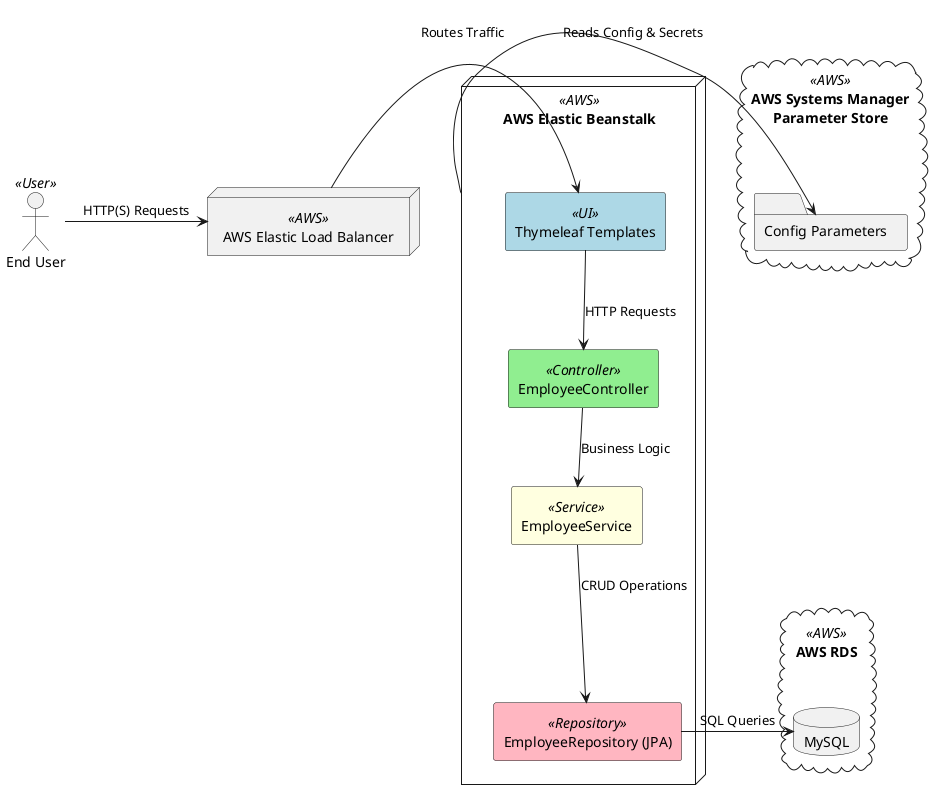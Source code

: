 @startuml
skinparam componentStyle rectangle
skinparam rectangle {
  BackgroundColor<<UI>> LightBlue
  BackgroundColor<<Controller>> LightGreen
  BackgroundColor<<Service>> LightYellow
  BackgroundColor<<Repository>> LightPink
  BackgroundColor<<AWS>> Wheat
  BackgroundColor<<DB>> LightGray
  BackgroundColor<<User>> LightCyan
}

actor "End User" <<User>>

node "AWS Elastic Load Balancer" <<AWS>> {
}

node "AWS Elastic Beanstalk" <<AWS>> {
  rectangle "Thymeleaf Templates" <<UI>>
  rectangle "EmployeeController" <<Controller>>
  rectangle "EmployeeService" <<Service>>
  rectangle "EmployeeRepository (JPA)" <<Repository>>
}

cloud "AWS Systems Manager\nParameter Store" <<AWS>> {
  folder "Config Parameters" as ParamStore
}

cloud "AWS RDS" <<AWS>> {
  database "MySQL" as RDS_DB
}

"End User" -> "AWS Elastic Load Balancer" : HTTP(S) Requests
"AWS Elastic Load Balancer" -> "Thymeleaf Templates" : Routes Traffic

"Thymeleaf Templates" --> "EmployeeController" : HTTP Requests
"EmployeeController" --> "EmployeeService" : Business Logic
"EmployeeService" --> "EmployeeRepository (JPA)" : CRUD Operations
"EmployeeRepository (JPA)" -> RDS_DB : SQL Queries

"AWS Elastic Beanstalk" -> ParamStore : Reads Config & Secrets
@enduml
